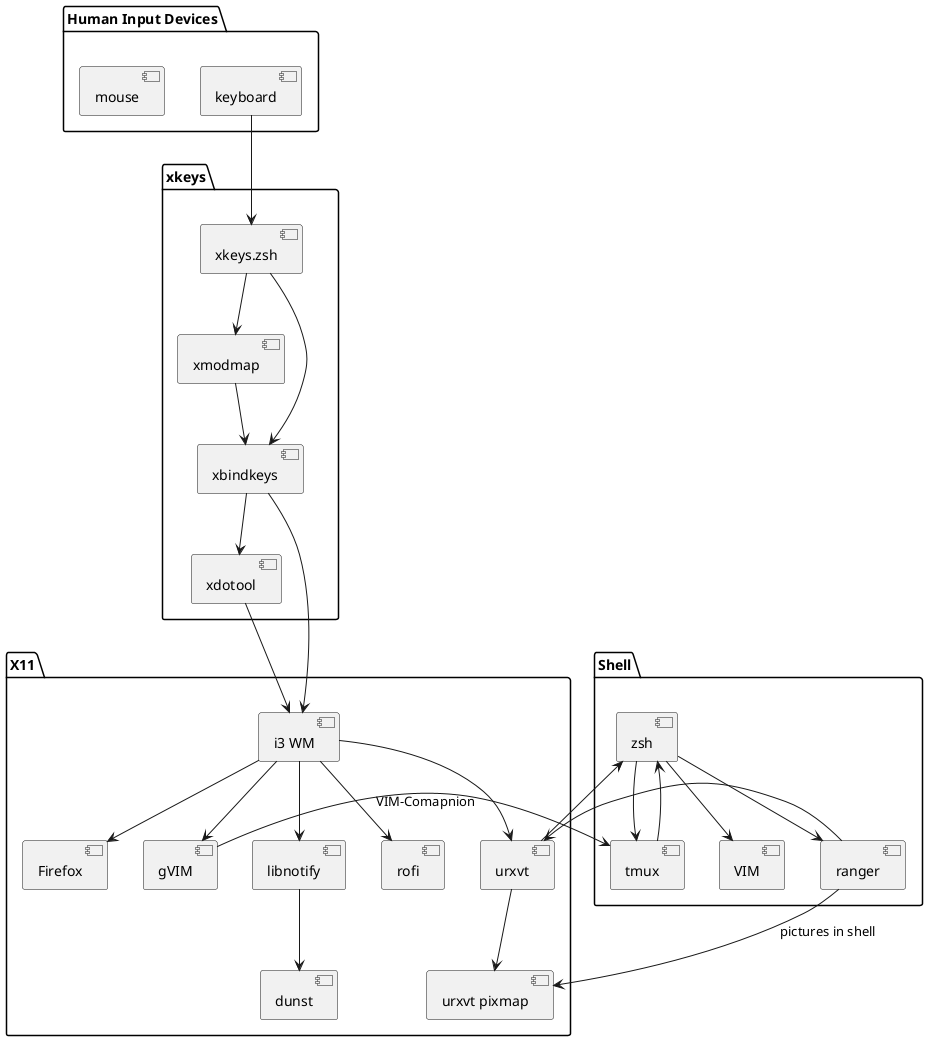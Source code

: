@startuml

package "Human Input Devices" {
	[keyboard]
	[mouse]
}

package "xkeys" {
	[xkeys.zsh]
	[xmodmap]
	[xbindkeys]
	[xdotool]
}

package "X11" {
	[i3 WM]
	[dunst]
	[Firefox]
	[gVIM]
	[urxvt]
	[urxvt pixmap]
	[libnotify]
	[rofi]
}

package "Shell" {
	[zsh]
	[tmux]
	[VIM]
	[ranger]
}

[i3 WM] --> libnotify
libnotify --> [dunst]
[keyboard] --> [xkeys.zsh]
[xkeys.zsh] --> [xmodmap]
[xkeys.zsh] --> [xbindkeys]
[xmodmap] --> [xbindkeys]
[xbindkeys] --> [xdotool]
[xdotool] --> [i3 WM]
[xbindkeys] --> [i3 WM]
[i3 WM] --> [Firefox]
[i3 WM] --> [gVIM]
[i3 WM] --> [urxvt]
[urxvt] --> [zsh]
[zsh] --> [tmux]
[tmux] --> [zsh]
[zsh] --> [VIM]
[gVIM] --> [tmux] : VIM-Comapnion
[i3 WM] --> [rofi]
[zsh] --> [ranger]
[ranger] --> [urxvt]
[ranger] --> [urxvt pixmap] : pictures in shell
[urxvt] --> [urxvt pixmap]

@enduml
